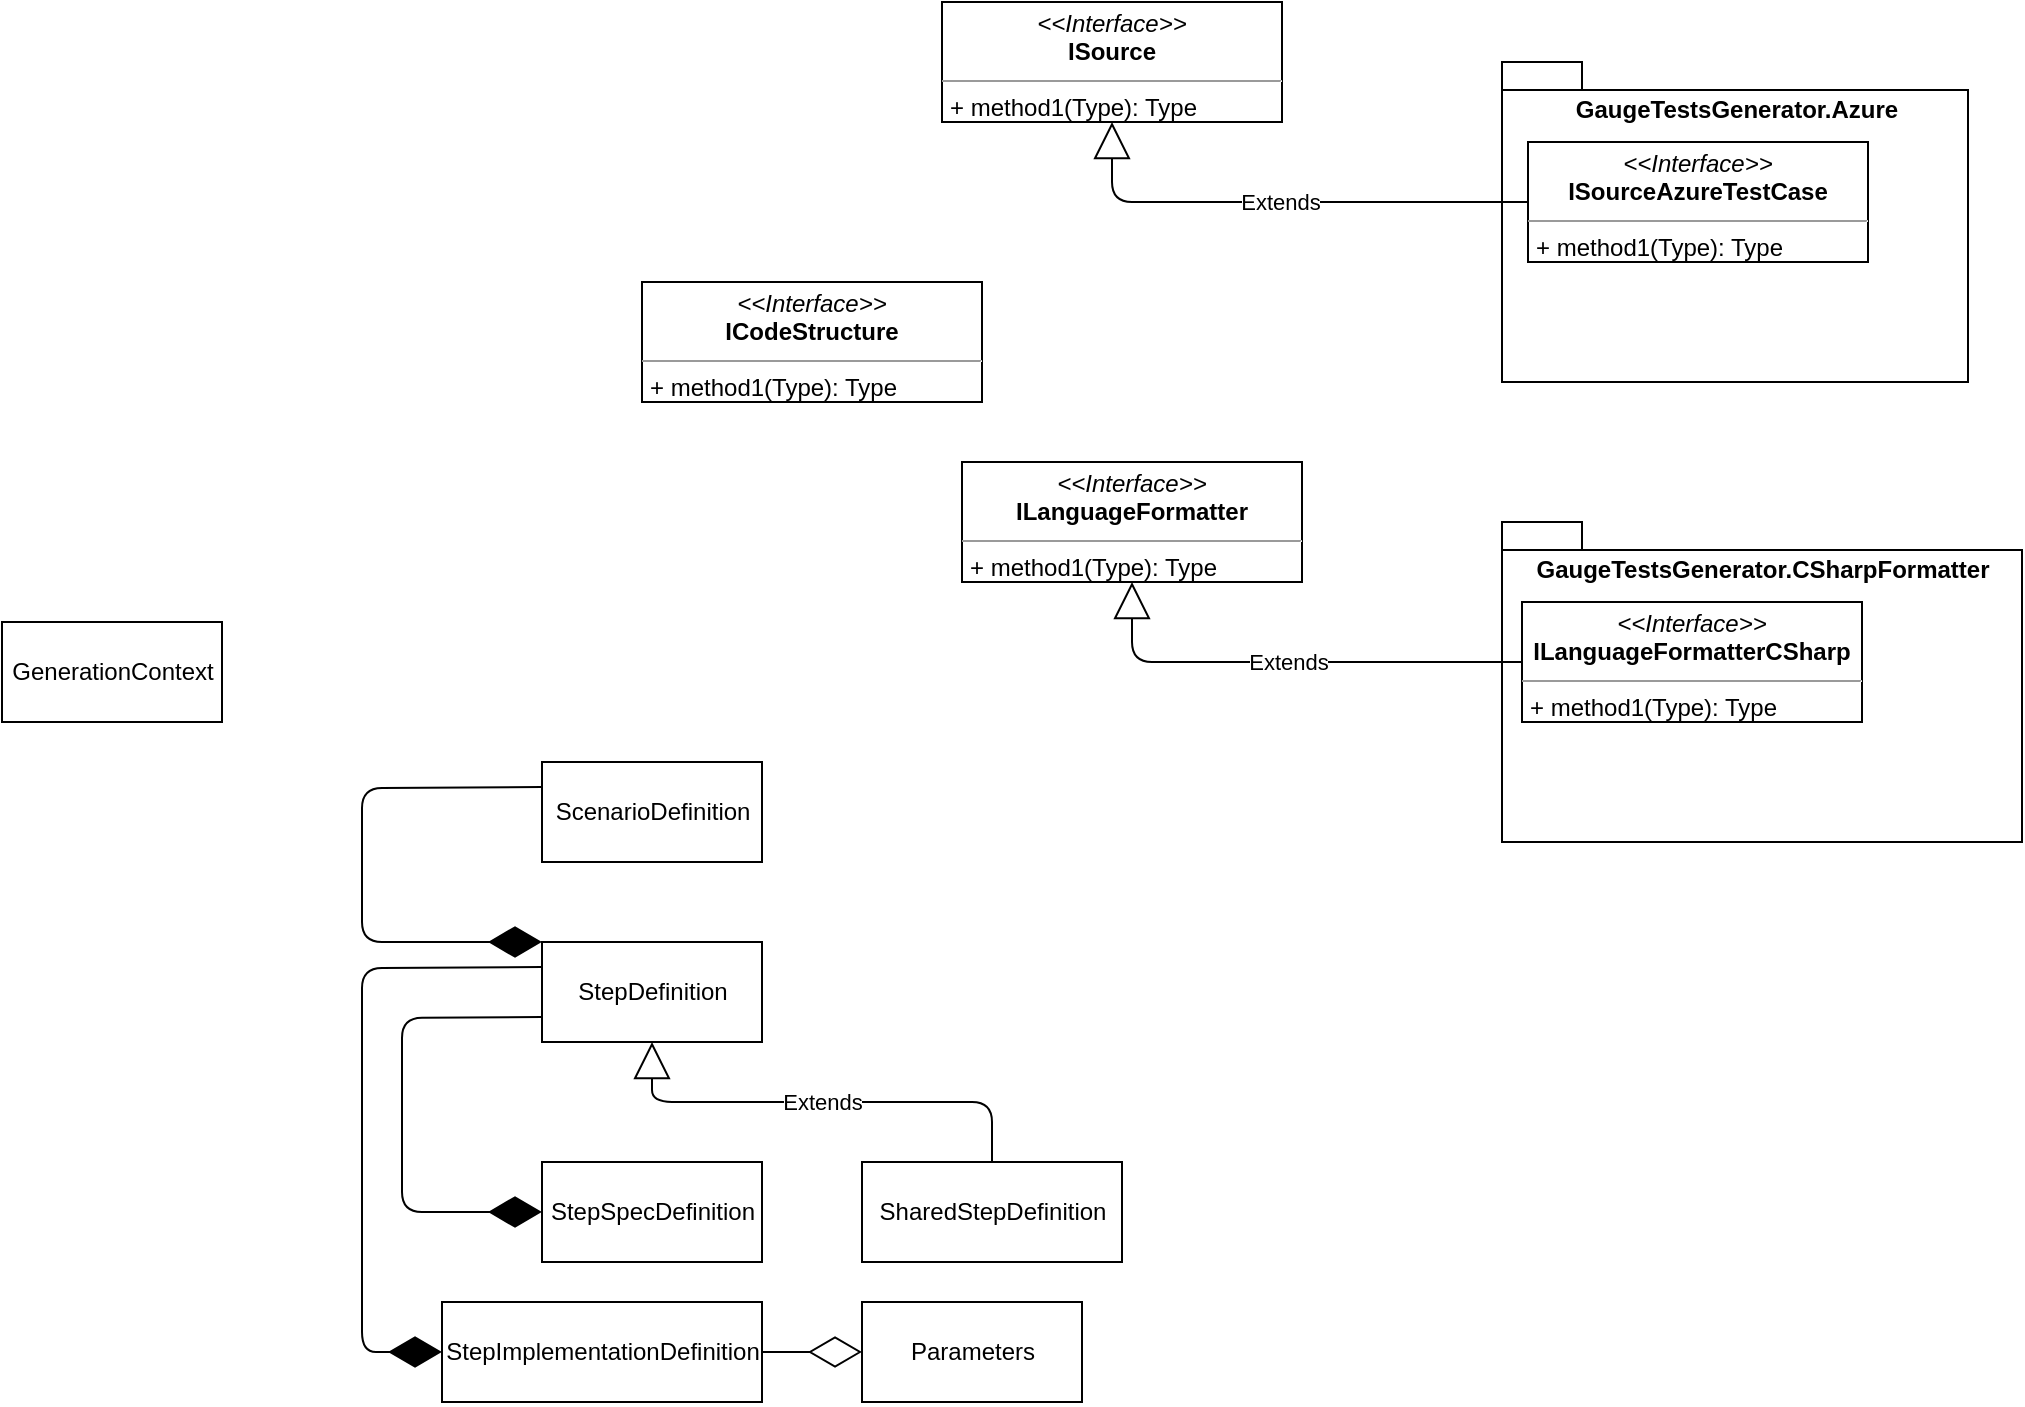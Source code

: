 <mxfile version="13.3.9" type="device"><diagram id="lyCC7YZfQixTkyatztgr" name="Page-1"><mxGraphModel dx="898" dy="482" grid="1" gridSize="10" guides="1" tooltips="1" connect="1" arrows="1" fold="1" page="1" pageScale="1" pageWidth="827" pageHeight="1169" math="0" shadow="0"><root><mxCell id="0"/><mxCell id="1" parent="0"/><mxCell id="5fsNaWXB2hzGsD_TawPe-8" value="GaugeTestsGenerator.CSharpFormatter" style="shape=folder;fontStyle=1;spacingTop=10;tabWidth=40;tabHeight=14;tabPosition=left;html=1;verticalAlign=top;" vertex="1" parent="1"><mxGeometry x="840" y="330" width="260" height="160" as="geometry"/></mxCell><mxCell id="5fsNaWXB2hzGsD_TawPe-1" value="&lt;p style=&quot;margin: 0px ; margin-top: 4px ; text-align: center&quot;&gt;&lt;i&gt;&amp;lt;&amp;lt;Interface&amp;gt;&amp;gt;&lt;/i&gt;&lt;br&gt;&lt;b&gt;ISource&lt;/b&gt;&lt;/p&gt;&lt;hr size=&quot;1&quot;&gt;&lt;p style=&quot;margin: 0px ; margin-left: 4px&quot;&gt;&lt;/p&gt;&lt;p style=&quot;margin: 0px ; margin-left: 4px&quot;&gt;+ method1(Type): Type&lt;/p&gt;" style="verticalAlign=top;align=left;overflow=fill;fontSize=12;fontFamily=Helvetica;html=1;" vertex="1" parent="1"><mxGeometry x="560" y="70" width="170" height="60" as="geometry"/></mxCell><mxCell id="5fsNaWXB2hzGsD_TawPe-2" value="&lt;p style=&quot;margin: 0px ; margin-top: 4px ; text-align: center&quot;&gt;&lt;i&gt;&amp;lt;&amp;lt;Interface&amp;gt;&amp;gt;&lt;/i&gt;&lt;br&gt;&lt;b&gt;ILanguageFormatter&lt;/b&gt;&lt;/p&gt;&lt;hr size=&quot;1&quot;&gt;&lt;p style=&quot;margin: 0px ; margin-left: 4px&quot;&gt;&lt;/p&gt;&lt;p style=&quot;margin: 0px ; margin-left: 4px&quot;&gt;+ method1(Type): Type&lt;/p&gt;" style="verticalAlign=top;align=left;overflow=fill;fontSize=12;fontFamily=Helvetica;html=1;" vertex="1" parent="1"><mxGeometry x="570" y="300" width="170" height="60" as="geometry"/></mxCell><mxCell id="5fsNaWXB2hzGsD_TawPe-3" value="&lt;p style=&quot;margin: 0px ; margin-top: 4px ; text-align: center&quot;&gt;&lt;i&gt;&amp;lt;&amp;lt;Interface&amp;gt;&amp;gt;&lt;/i&gt;&lt;br&gt;&lt;b&gt;ILanguageFormatterCSharp&lt;/b&gt;&lt;/p&gt;&lt;hr size=&quot;1&quot;&gt;&lt;p style=&quot;margin: 0px ; margin-left: 4px&quot;&gt;&lt;/p&gt;&lt;p style=&quot;margin: 0px ; margin-left: 4px&quot;&gt;+ method1(Type): Type&lt;/p&gt;" style="verticalAlign=top;align=left;overflow=fill;fontSize=12;fontFamily=Helvetica;html=1;" vertex="1" parent="1"><mxGeometry x="850" y="370" width="170" height="60" as="geometry"/></mxCell><mxCell id="5fsNaWXB2hzGsD_TawPe-7" value="GaugeTestsGenerator.Azure" style="shape=folder;fontStyle=1;spacingTop=10;tabWidth=40;tabHeight=14;tabPosition=left;html=1;verticalAlign=top;" vertex="1" parent="1"><mxGeometry x="840" y="100" width="233" height="160" as="geometry"/></mxCell><mxCell id="5fsNaWXB2hzGsD_TawPe-5" value="&lt;p style=&quot;margin: 0px ; margin-top: 4px ; text-align: center&quot;&gt;&lt;i&gt;&amp;lt;&amp;lt;Interface&amp;gt;&amp;gt;&lt;/i&gt;&lt;br&gt;&lt;b&gt;ISourceAzureTestCase&lt;/b&gt;&lt;/p&gt;&lt;hr size=&quot;1&quot;&gt;&lt;p style=&quot;margin: 0px ; margin-left: 4px&quot;&gt;&lt;/p&gt;&lt;p style=&quot;margin: 0px ; margin-left: 4px&quot;&gt;+ method1(Type): Type&lt;/p&gt;" style="verticalAlign=top;align=left;overflow=fill;fontSize=12;fontFamily=Helvetica;html=1;" vertex="1" parent="1"><mxGeometry x="853" y="140" width="170" height="60" as="geometry"/></mxCell><mxCell id="5fsNaWXB2hzGsD_TawPe-11" value="&lt;p style=&quot;margin: 0px ; margin-top: 4px ; text-align: center&quot;&gt;&lt;i&gt;&amp;lt;&amp;lt;Interface&amp;gt;&amp;gt;&lt;/i&gt;&lt;br&gt;&lt;b&gt;ICodeStructure&lt;/b&gt;&lt;/p&gt;&lt;hr size=&quot;1&quot;&gt;&lt;p style=&quot;margin: 0px ; margin-left: 4px&quot;&gt;&lt;/p&gt;&lt;p style=&quot;margin: 0px ; margin-left: 4px&quot;&gt;+ method1(Type): Type&lt;/p&gt;" style="verticalAlign=top;align=left;overflow=fill;fontSize=12;fontFamily=Helvetica;html=1;" vertex="1" parent="1"><mxGeometry x="410" y="210" width="170" height="60" as="geometry"/></mxCell><mxCell id="5fsNaWXB2hzGsD_TawPe-13" value="StepSpecDefinition" style="html=1;" vertex="1" parent="1"><mxGeometry x="360" y="650" width="110" height="50" as="geometry"/></mxCell><mxCell id="5fsNaWXB2hzGsD_TawPe-14" value="ScenarioDefinition" style="html=1;" vertex="1" parent="1"><mxGeometry x="360" y="450" width="110" height="50" as="geometry"/></mxCell><mxCell id="5fsNaWXB2hzGsD_TawPe-15" value="SharedStepDefinition" style="html=1;" vertex="1" parent="1"><mxGeometry x="520" y="650" width="130" height="50" as="geometry"/></mxCell><mxCell id="5fsNaWXB2hzGsD_TawPe-16" value="StepImplementationDefinition" style="html=1;" vertex="1" parent="1"><mxGeometry x="310" y="720" width="160" height="50" as="geometry"/></mxCell><mxCell id="5fsNaWXB2hzGsD_TawPe-17" value="Parameters" style="html=1;" vertex="1" parent="1"><mxGeometry x="520" y="720" width="110" height="50" as="geometry"/></mxCell><mxCell id="5fsNaWXB2hzGsD_TawPe-20" value="Extends" style="endArrow=block;endSize=16;endFill=0;html=1;entryX=0.5;entryY=1;entryDx=0;entryDy=0;exitX=0;exitY=0.5;exitDx=0;exitDy=0;" edge="1" parent="1" source="5fsNaWXB2hzGsD_TawPe-3" target="5fsNaWXB2hzGsD_TawPe-2"><mxGeometry width="160" relative="1" as="geometry"><mxPoint x="650" y="450" as="sourcePoint"/><mxPoint x="810" y="450" as="targetPoint"/><Array as="points"><mxPoint x="655" y="400"/></Array></mxGeometry></mxCell><mxCell id="5fsNaWXB2hzGsD_TawPe-22" value="Extends" style="endArrow=block;endSize=16;endFill=0;html=1;exitX=0;exitY=0.5;exitDx=0;exitDy=0;entryX=0.5;entryY=1;entryDx=0;entryDy=0;" edge="1" parent="1" source="5fsNaWXB2hzGsD_TawPe-5" target="5fsNaWXB2hzGsD_TawPe-1"><mxGeometry width="160" relative="1" as="geometry"><mxPoint x="835" y="220" as="sourcePoint"/><mxPoint x="660" y="150" as="targetPoint"/><Array as="points"><mxPoint x="645" y="170"/></Array></mxGeometry></mxCell><mxCell id="5fsNaWXB2hzGsD_TawPe-25" value="" style="endArrow=diamondThin;endFill=0;endSize=24;html=1;entryX=0;entryY=0.5;entryDx=0;entryDy=0;exitX=1;exitY=0.5;exitDx=0;exitDy=0;" edge="1" parent="1" source="5fsNaWXB2hzGsD_TawPe-16" target="5fsNaWXB2hzGsD_TawPe-17"><mxGeometry width="160" relative="1" as="geometry"><mxPoint x="590" y="770" as="sourcePoint"/><mxPoint x="750" y="770" as="targetPoint"/></mxGeometry></mxCell><mxCell id="5fsNaWXB2hzGsD_TawPe-26" value="" style="endArrow=diamondThin;endFill=1;endSize=24;html=1;exitX=0;exitY=0.75;exitDx=0;exitDy=0;entryX=0;entryY=0.5;entryDx=0;entryDy=0;" edge="1" parent="1" source="5fsNaWXB2hzGsD_TawPe-29" target="5fsNaWXB2hzGsD_TawPe-13"><mxGeometry width="160" relative="1" as="geometry"><mxPoint x="190" y="730" as="sourcePoint"/><mxPoint x="350" y="730" as="targetPoint"/><Array as="points"><mxPoint x="290" y="578"/><mxPoint x="290" y="675"/></Array></mxGeometry></mxCell><mxCell id="5fsNaWXB2hzGsD_TawPe-28" value="" style="endArrow=diamondThin;endFill=1;endSize=24;html=1;exitX=0;exitY=0.25;exitDx=0;exitDy=0;entryX=0;entryY=0.5;entryDx=0;entryDy=0;" edge="1" parent="1" source="5fsNaWXB2hzGsD_TawPe-29" target="5fsNaWXB2hzGsD_TawPe-16"><mxGeometry width="160" relative="1" as="geometry"><mxPoint x="260" y="560" as="sourcePoint"/><mxPoint x="290" y="670" as="targetPoint"/><Array as="points"><mxPoint x="270" y="553"/><mxPoint x="270" y="650"/><mxPoint x="270" y="745"/></Array></mxGeometry></mxCell><mxCell id="5fsNaWXB2hzGsD_TawPe-29" value="StepDefinition" style="html=1;" vertex="1" parent="1"><mxGeometry x="360" y="540" width="110" height="50" as="geometry"/></mxCell><mxCell id="5fsNaWXB2hzGsD_TawPe-30" value="Extends" style="endArrow=block;endSize=16;endFill=0;html=1;entryX=0.5;entryY=1;entryDx=0;entryDy=0;exitX=0.5;exitY=0;exitDx=0;exitDy=0;" edge="1" parent="1" source="5fsNaWXB2hzGsD_TawPe-15" target="5fsNaWXB2hzGsD_TawPe-29"><mxGeometry width="160" relative="1" as="geometry"><mxPoint x="682.5" y="650" as="sourcePoint"/><mxPoint x="487.5" y="610" as="targetPoint"/><Array as="points"><mxPoint x="585" y="620"/><mxPoint x="415" y="620"/></Array></mxGeometry></mxCell><mxCell id="5fsNaWXB2hzGsD_TawPe-31" value="" style="endArrow=diamondThin;endFill=1;endSize=24;html=1;exitX=0;exitY=0.25;exitDx=0;exitDy=0;entryX=0;entryY=0;entryDx=0;entryDy=0;" edge="1" parent="1" source="5fsNaWXB2hzGsD_TawPe-14" target="5fsNaWXB2hzGsD_TawPe-29"><mxGeometry width="160" relative="1" as="geometry"><mxPoint x="330" y="468.75" as="sourcePoint"/><mxPoint x="280" y="661.25" as="targetPoint"/><Array as="points"><mxPoint x="270" y="463"/><mxPoint x="270" y="490"/><mxPoint x="270" y="540"/></Array></mxGeometry></mxCell><mxCell id="5fsNaWXB2hzGsD_TawPe-32" value="GenerationContext" style="html=1;" vertex="1" parent="1"><mxGeometry x="90" y="380" width="110" height="50" as="geometry"/></mxCell></root></mxGraphModel></diagram></mxfile>